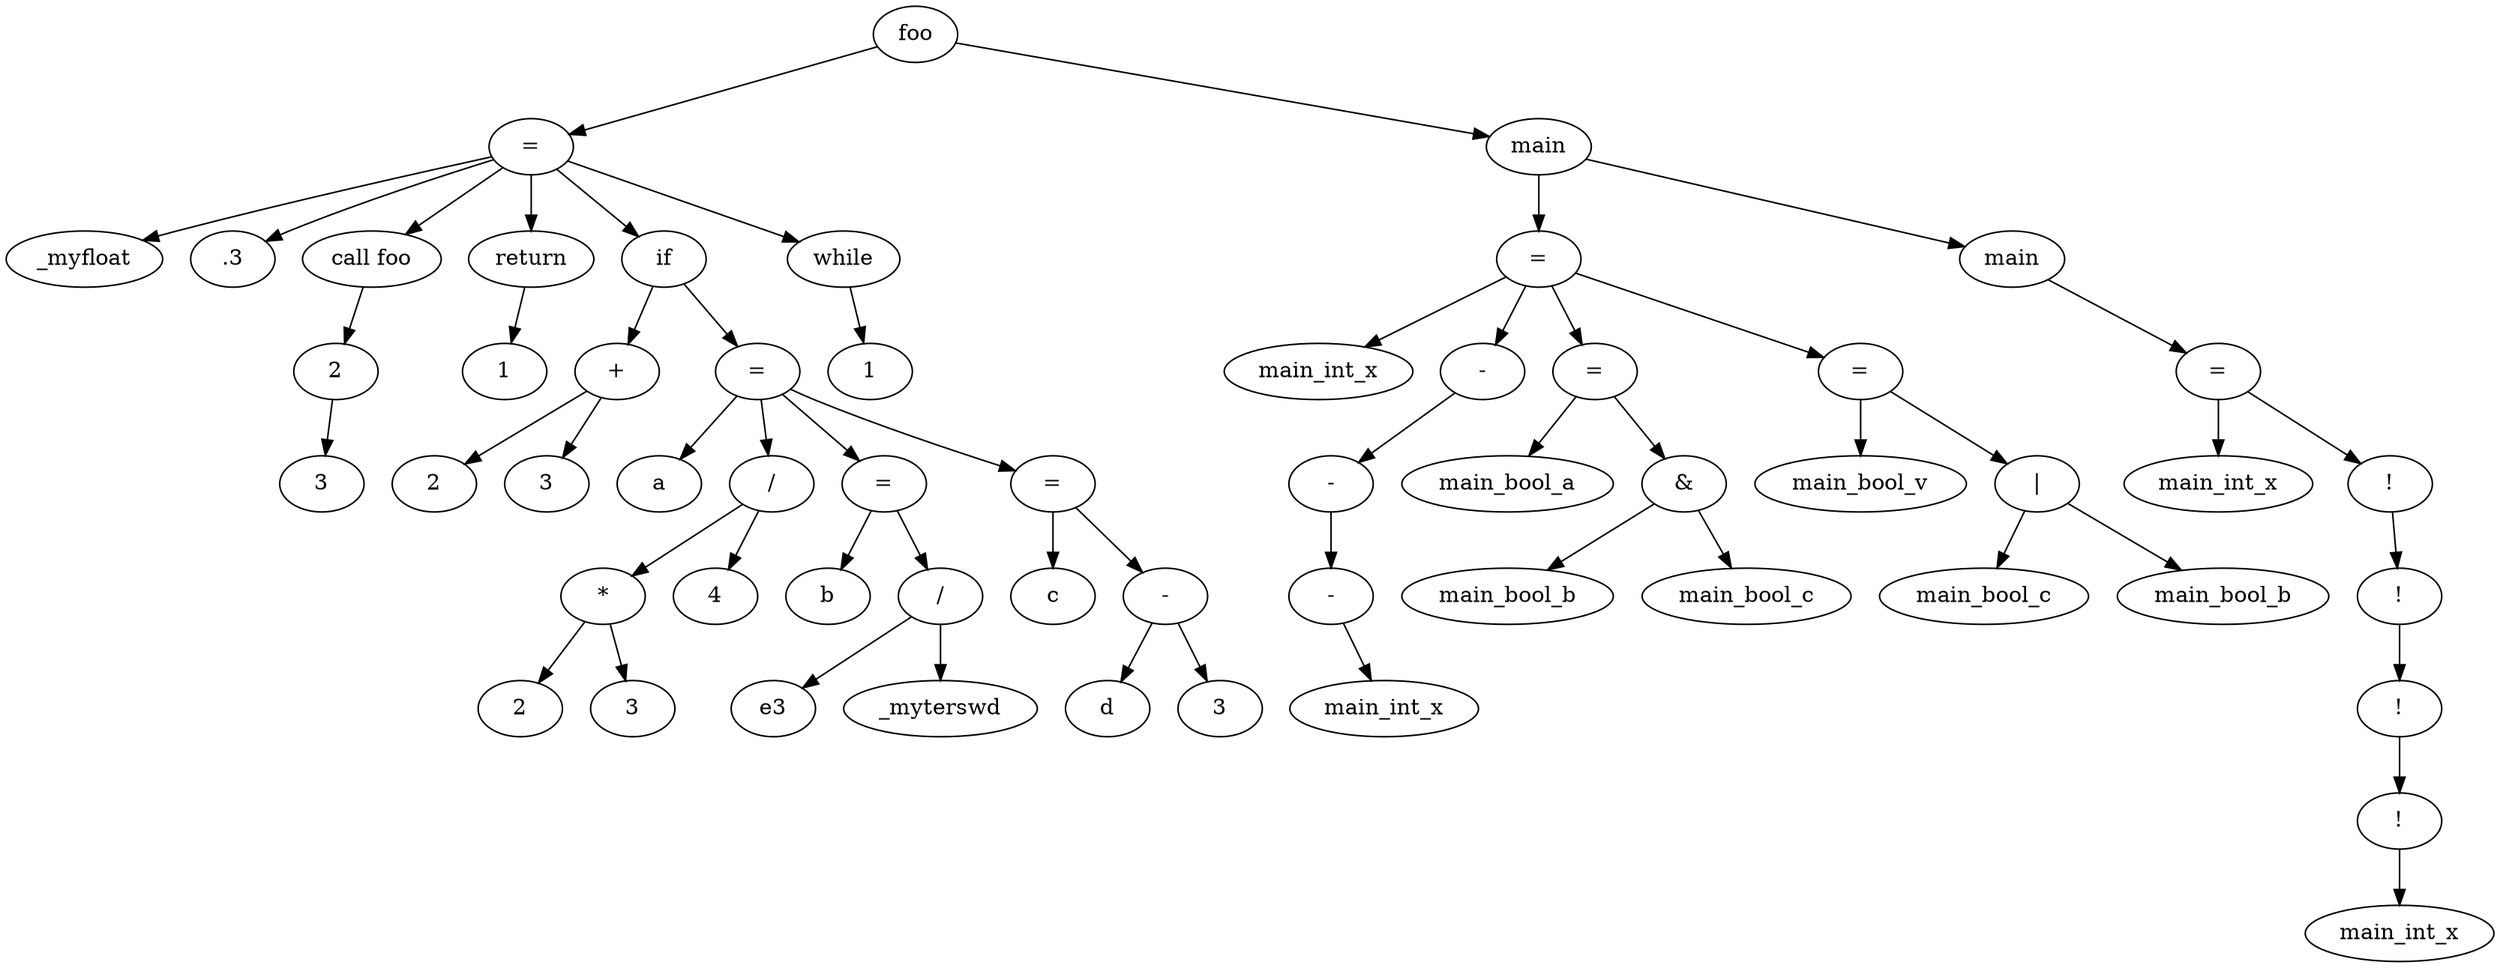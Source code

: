 digraph grafo{
93947388027040 [ label="foo" ];
93947388027040 -> 93947388027952;
93947388027952 [ label="=" ];
93947388027952 -> 93947388027776;
93947388027776 [ label="_myfloat" ];
93947388027952 -> 93947388028128;
93947388028128 [ label=".3" ];
93947388027952 -> 93947388028528;
93947388028528 [ label="call foo" ];
93947388028528 -> 93947388028832;
93947388028832 [ label="2" ];
93947388028832 -> 93947388029136;
93947388029136 [ label="3" ];
93947388027952 -> 93947388029504;
93947388029504 [ label="return" ];
93947388029504 -> 93947388029680;
93947388029680 [ label="1" ];
93947388027952 -> 93947388030032;
93947388030032 [ label="if" ];
93947388030032 -> 93947388030352;
93947388030352 [ label="+" ];
93947388030352 -> 93947388030176;
93947388030176 [ label="2" ];
93947388030352 -> 93947388030528;
93947388030528 [ label="3" ];
93947388030032 -> 93947388031104;
93947388031104 [ label="=" ];
93947388031104 -> 93947388030928;
93947388030928 [ label="a" ];
93947388031104 -> 93947388031904;
93947388031904 [ label="/" ];
93947388031904 -> 93947388031456;
93947388031456 [ label="*" ];
93947388031456 -> 93947388031280;
93947388031280 [ label="2" ];
93947388031456 -> 93947388031632;
93947388031632 [ label="3" ];
93947388031904 -> 93947388032080;
93947388032080 [ label="4" ];
93947388031104 -> 93947388032752;
93947388032752 [ label="=" ];
93947388032752 -> 93947388032576;
93947388032576 [ label="b" ];
93947388032752 -> 93947388033104;
93947388033104 [ label="/" ];
93947388033104 -> 93947388032928;
93947388032928 [ label="e3" ];
93947388033104 -> 93947388033280;
93947388033280 [ label="_myterswd" ];
93947388031104 -> 93947388033984;
93947388033984 [ label="=" ];
93947388033984 -> 93947388033808;
93947388033808 [ label="c" ];
93947388033984 -> 93947388034336;
93947388034336 [ label="-" ];
93947388034336 -> 93947388034160;
93947388034160 [ label="d" ];
93947388034336 -> 93947388034512;
93947388034512 [ label="3" ];
93947388027952 -> 93947388035104;
93947388035104 [ label="while" ];
93947388035104 -> 93947388035248;
93947388035248 [ label="1" ];
93947388027040 -> 93947388037008;
93947388037008 [ label="main" ];
93947388037008 -> 93947388039056;
93947388039056 [ label="=" ];
93947388039056 -> 93947388038880;
93947388038880 [ label="main_int_x" ];
93947388039056 -> 93947388039104;
93947388039104 [ label="-" ];
93947388039104 -> 93947388039152;
93947388039152 [ label="-" ];
93947388039152 -> 93947388039200;
93947388039200 [ label="-" ];
93947388039200 -> 93947388039376;
93947388039376 [ label="main_int_x" ];
93947388039056 -> 93947388040240;
93947388040240 [ label="=" ];
93947388040240 -> 93947388040064;
93947388040064 [ label="main_bool_a" ];
93947388040240 -> 93947388040592;
93947388040592 [ label="&" ];
93947388040592 -> 93947388040416;
93947388040416 [ label="main_bool_b" ];
93947388040592 -> 93947388040768;
93947388040768 [ label="main_bool_c" ];
93947388039056 -> 93947388041472;
93947388041472 [ label="=" ];
93947388041472 -> 93947388041296;
93947388041296 [ label="main_bool_v" ];
93947388041472 -> 93947388041824;
93947388041824 [ label="|" ];
93947388041824 -> 93947388041648;
93947388041648 [ label="main_bool_c" ];
93947388041824 -> 93947388042000;
93947388042000 [ label="main_bool_b" ];
93947388037008 -> 93947388042672;
93947388042672 [ label="main" ];
93947388042672 -> 93947388043584;
93947388043584 [ label="=" ];
93947388043584 -> 93947388043408;
93947388043408 [ label="main_int_x" ];
93947388043584 -> 93947388043632;
93947388043632 [ label="!" ];
93947388043632 -> 93947388043680;
93947388043680 [ label="!" ];
93947388043680 -> 93947388043728;
93947388043728 [ label="!" ];
93947388043728 -> 93947388043776;
93947388043776 [ label="!" ];
93947388043776 -> 93947388043952;
93947388043952 [ label="main_int_x" ];
} 